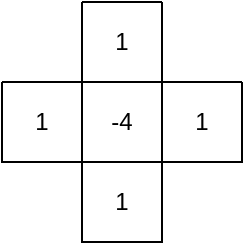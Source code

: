 <mxfile version="23.0.2" type="device">
  <diagram name="Page-1" id="Zum4bydsfEGmdG9MjlTb">
    <mxGraphModel dx="501" dy="253" grid="1" gridSize="10" guides="1" tooltips="1" connect="1" arrows="1" fold="1" page="1" pageScale="1" pageWidth="850" pageHeight="1100" math="0" shadow="0">
      <root>
        <mxCell id="0" />
        <mxCell id="1" parent="0" />
        <mxCell id="sBFJG8eX3iCA4oG4MPJU-1" value="" style="swimlane;startSize=0;" vertex="1" parent="1">
          <mxGeometry x="80" y="200" width="40" height="40" as="geometry" />
        </mxCell>
        <mxCell id="sBFJG8eX3iCA4oG4MPJU-2" value="" style="swimlane;startSize=0;" vertex="1" parent="1">
          <mxGeometry x="80" y="160" width="40" height="40" as="geometry" />
        </mxCell>
        <mxCell id="sBFJG8eX3iCA4oG4MPJU-10" value="1" style="text;html=1;strokeColor=none;fillColor=none;align=center;verticalAlign=middle;whiteSpace=wrap;rounded=0;" vertex="1" parent="sBFJG8eX3iCA4oG4MPJU-2">
          <mxGeometry width="40" height="40" as="geometry" />
        </mxCell>
        <mxCell id="sBFJG8eX3iCA4oG4MPJU-3" value="" style="swimlane;startSize=0;" vertex="1" parent="1">
          <mxGeometry x="40" y="200" width="40" height="40" as="geometry" />
        </mxCell>
        <mxCell id="sBFJG8eX3iCA4oG4MPJU-13" value="1" style="text;html=1;strokeColor=none;fillColor=none;align=center;verticalAlign=middle;whiteSpace=wrap;rounded=0;" vertex="1" parent="sBFJG8eX3iCA4oG4MPJU-3">
          <mxGeometry width="40" height="40" as="geometry" />
        </mxCell>
        <mxCell id="sBFJG8eX3iCA4oG4MPJU-4" value="" style="swimlane;startSize=0;" vertex="1" parent="1">
          <mxGeometry x="120" y="200" width="40" height="40" as="geometry" />
        </mxCell>
        <mxCell id="sBFJG8eX3iCA4oG4MPJU-7" value="-4" style="text;html=1;strokeColor=none;fillColor=none;align=center;verticalAlign=middle;whiteSpace=wrap;rounded=0;" vertex="1" parent="sBFJG8eX3iCA4oG4MPJU-4">
          <mxGeometry x="-40" width="40" height="40" as="geometry" />
        </mxCell>
        <mxCell id="sBFJG8eX3iCA4oG4MPJU-11" value="1" style="text;html=1;strokeColor=none;fillColor=none;align=center;verticalAlign=middle;whiteSpace=wrap;rounded=0;" vertex="1" parent="sBFJG8eX3iCA4oG4MPJU-4">
          <mxGeometry width="40" height="40" as="geometry" />
        </mxCell>
        <mxCell id="sBFJG8eX3iCA4oG4MPJU-5" value="" style="swimlane;startSize=0;" vertex="1" parent="1">
          <mxGeometry x="80" y="240" width="40" height="40" as="geometry" />
        </mxCell>
        <mxCell id="sBFJG8eX3iCA4oG4MPJU-12" value="1" style="text;html=1;strokeColor=none;fillColor=none;align=center;verticalAlign=middle;whiteSpace=wrap;rounded=0;" vertex="1" parent="sBFJG8eX3iCA4oG4MPJU-5">
          <mxGeometry width="40" height="40" as="geometry" />
        </mxCell>
      </root>
    </mxGraphModel>
  </diagram>
</mxfile>
